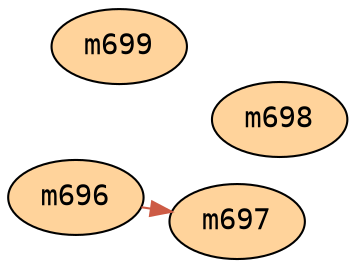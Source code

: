digraph infections {
	graph [
		charset = "UTF-8",
		layout = fdp
	];
	node [
		fontname="Inconsolata",
		fontcolor = black,
		style = "solid,filled",
		color = black
		fillcolor = white
	];
	edge [
		color = coral3
	];
	m696[fillcolor=burlywood1];
	m697[fillcolor=burlywood1];
	m698[fillcolor=burlywood1];
	m699[fillcolor=burlywood1];
	m696->m697;
}
